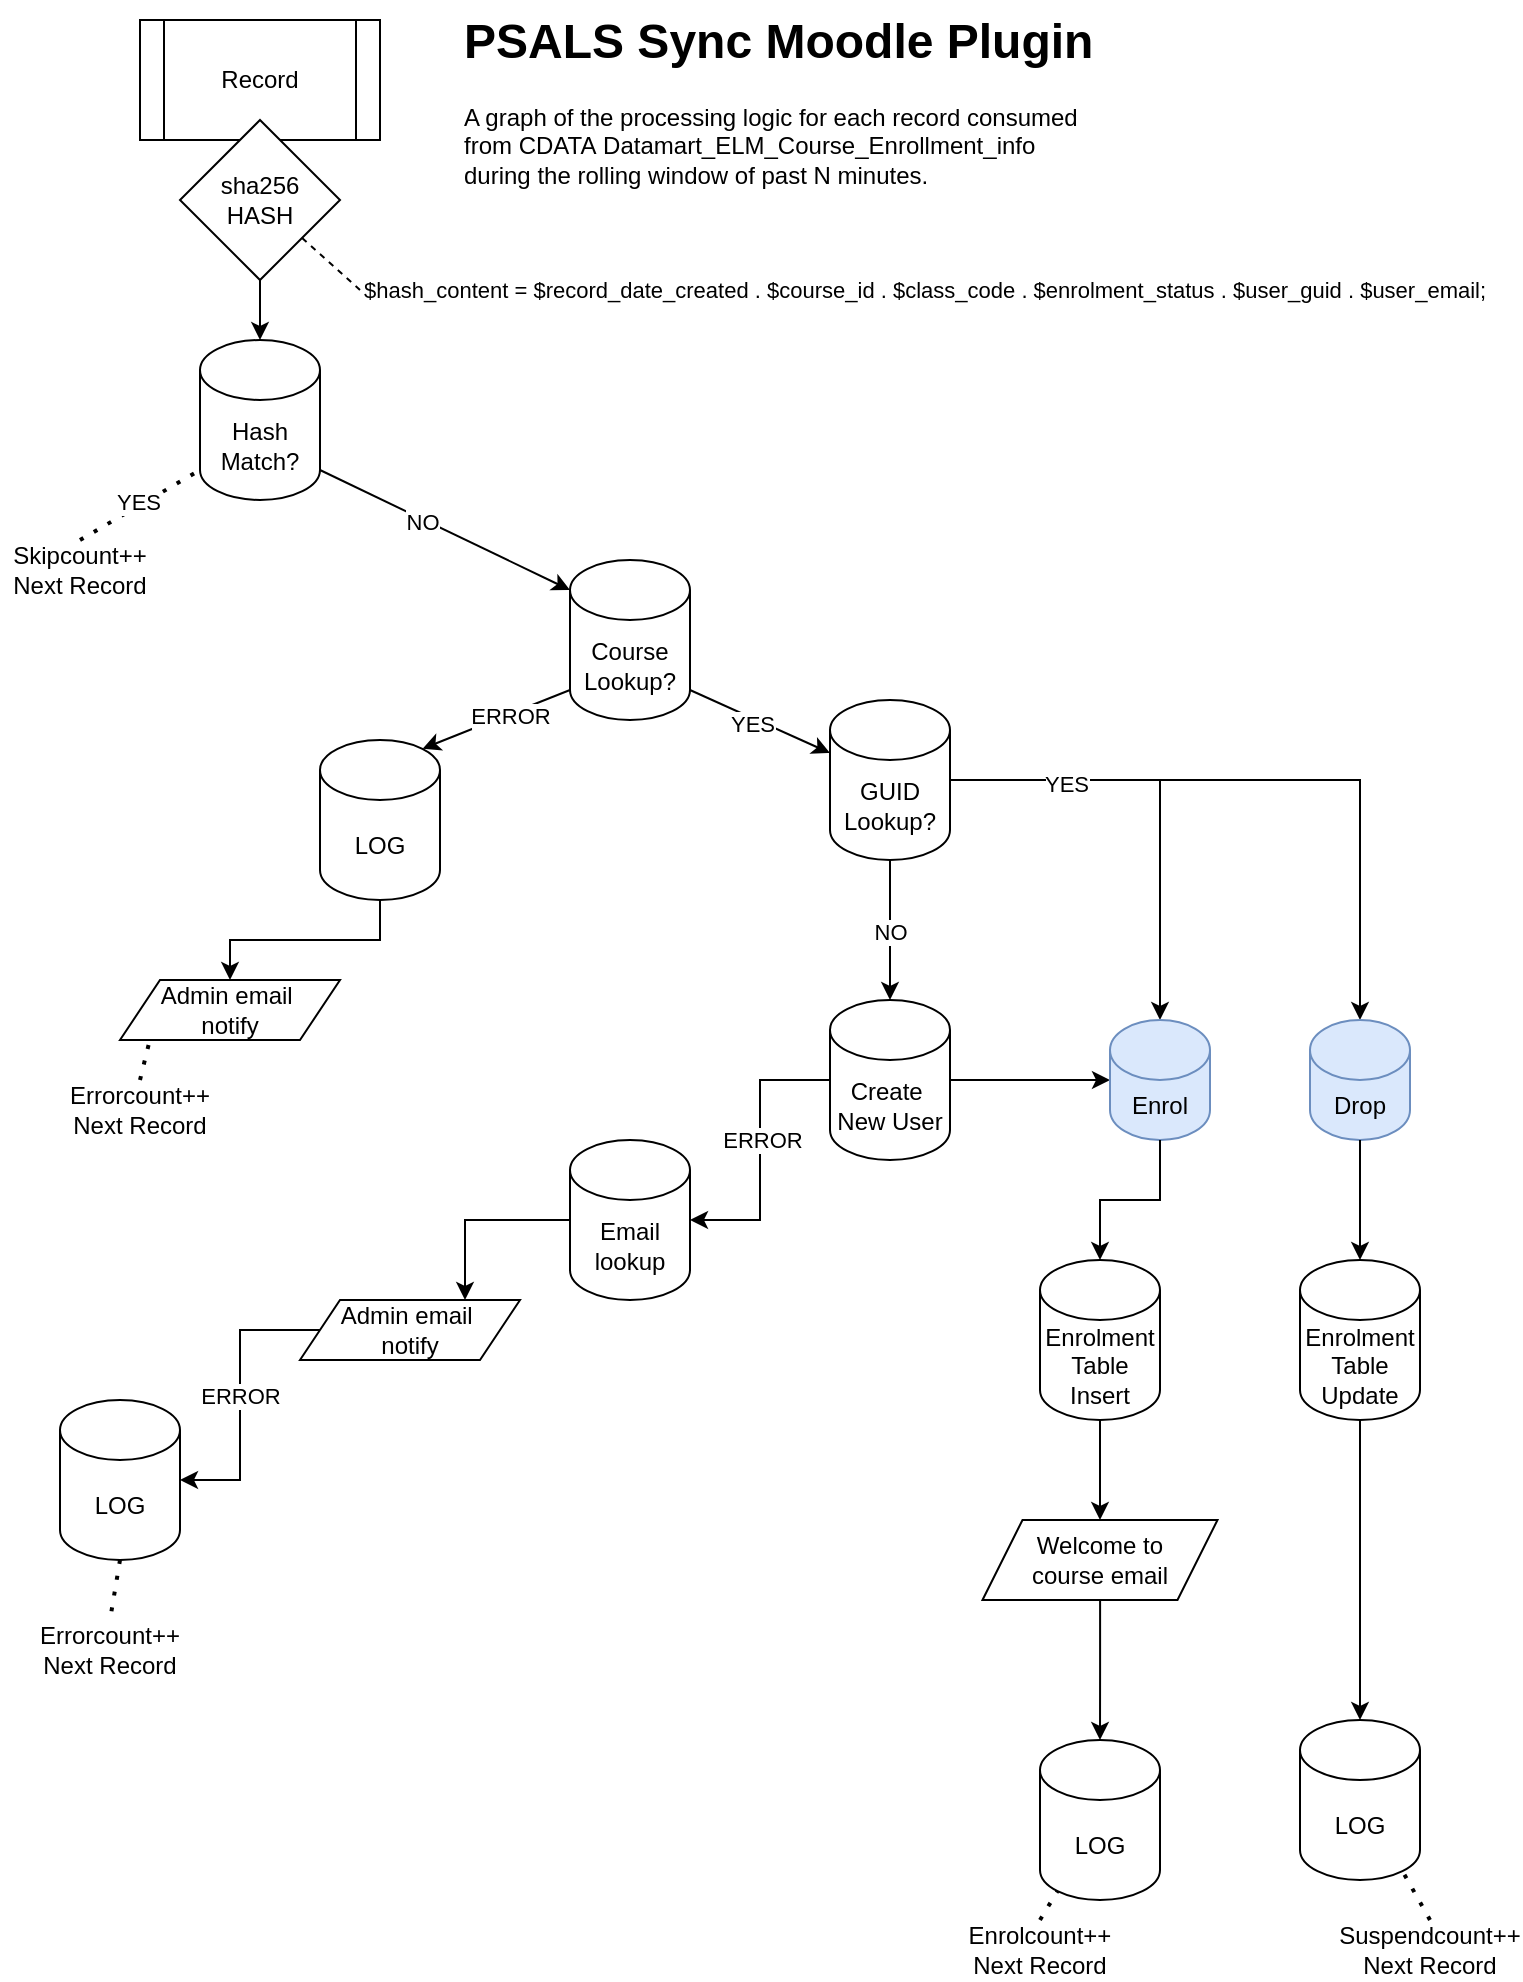 <mxfile version="24.7.7">
  <diagram name="Page-1" id="SmQBZjzATK0DEa8BMedN">
    <mxGraphModel dx="1434" dy="779" grid="1" gridSize="10" guides="1" tooltips="1" connect="1" arrows="1" fold="1" page="1" pageScale="1" pageWidth="850" pageHeight="1100" math="0" shadow="0">
      <root>
        <mxCell id="0" />
        <mxCell id="1" parent="0" />
        <mxCell id="ry7bc5dP2eHQDdhs6nhz-34" style="edgeStyle=orthogonalEdgeStyle;rounded=0;orthogonalLoop=1;jettySize=auto;html=1;entryX=0.5;entryY=0;entryDx=0;entryDy=0;" edge="1" parent="1" source="29tg66_QDVW0z6rTsPYW-1" target="ry7bc5dP2eHQDdhs6nhz-11">
          <mxGeometry relative="1" as="geometry" />
        </mxCell>
        <mxCell id="29tg66_QDVW0z6rTsPYW-1" value="LOG" style="shape=cylinder3;whiteSpace=wrap;html=1;boundedLbl=1;backgroundOutline=1;size=15;" parent="1" vertex="1">
          <mxGeometry x="190" y="380" width="60" height="80" as="geometry" />
        </mxCell>
        <mxCell id="29tg66_QDVW0z6rTsPYW-7" value="Course&lt;div&gt;Lookup?&lt;/div&gt;" style="shape=cylinder3;whiteSpace=wrap;html=1;boundedLbl=1;backgroundOutline=1;size=15;" parent="1" vertex="1">
          <mxGeometry x="315" y="290" width="60" height="80" as="geometry" />
        </mxCell>
        <mxCell id="29tg66_QDVW0z6rTsPYW-8" value="Hash Match?" style="shape=cylinder3;whiteSpace=wrap;html=1;boundedLbl=1;backgroundOutline=1;size=15;" parent="1" vertex="1">
          <mxGeometry x="130" y="180" width="60" height="80" as="geometry" />
        </mxCell>
        <mxCell id="29tg66_QDVW0z6rTsPYW-10" value="Record" style="shape=process;whiteSpace=wrap;html=1;backgroundOutline=1;" parent="1" vertex="1">
          <mxGeometry x="100" y="20" width="120" height="60" as="geometry" />
        </mxCell>
        <mxCell id="29tg66_QDVW0z6rTsPYW-9" value="&lt;div&gt;sha256&lt;/div&gt;HASH" style="rhombus;whiteSpace=wrap;html=1;" parent="1" vertex="1">
          <mxGeometry x="120" y="70" width="80" height="80" as="geometry" />
        </mxCell>
        <mxCell id="29tg66_QDVW0z6rTsPYW-11" value="" style="endArrow=classic;html=1;rounded=0;exitX=0.5;exitY=1;exitDx=0;exitDy=0;entryX=0.5;entryY=0;entryDx=0;entryDy=0;entryPerimeter=0;" parent="1" source="29tg66_QDVW0z6rTsPYW-9" target="29tg66_QDVW0z6rTsPYW-8" edge="1">
          <mxGeometry width="50" height="50" relative="1" as="geometry">
            <mxPoint x="195" y="450" as="sourcePoint" />
            <mxPoint x="225" y="290" as="targetPoint" />
          </mxGeometry>
        </mxCell>
        <mxCell id="29tg66_QDVW0z6rTsPYW-12" value="" style="endArrow=none;dashed=1;html=1;dashPattern=1 3;strokeWidth=2;rounded=0;entryX=0;entryY=1;entryDx=0;entryDy=-15;entryPerimeter=0;exitX=0.5;exitY=0;exitDx=0;exitDy=0;" parent="1" source="29tg66_QDVW0z6rTsPYW-15" target="29tg66_QDVW0z6rTsPYW-8" edge="1">
          <mxGeometry width="50" height="50" relative="1" as="geometry">
            <mxPoint x="70" y="290" as="sourcePoint" />
            <mxPoint x="245" y="400" as="targetPoint" />
          </mxGeometry>
        </mxCell>
        <mxCell id="29tg66_QDVW0z6rTsPYW-16" value="YES" style="edgeLabel;html=1;align=center;verticalAlign=middle;resizable=0;points=[];" parent="29tg66_QDVW0z6rTsPYW-12" vertex="1" connectable="0">
          <mxGeometry x="0.003" y="2" relative="1" as="geometry">
            <mxPoint as="offset" />
          </mxGeometry>
        </mxCell>
        <mxCell id="29tg66_QDVW0z6rTsPYW-13" value="" style="endArrow=classic;html=1;rounded=0;exitX=1;exitY=1;exitDx=0;exitDy=-15;exitPerimeter=0;entryX=0;entryY=0;entryDx=0;entryDy=15;entryPerimeter=0;" parent="1" source="29tg66_QDVW0z6rTsPYW-8" target="29tg66_QDVW0z6rTsPYW-7" edge="1">
          <mxGeometry width="50" height="50" relative="1" as="geometry">
            <mxPoint x="195" y="450" as="sourcePoint" />
            <mxPoint x="325" y="400" as="targetPoint" />
          </mxGeometry>
        </mxCell>
        <mxCell id="29tg66_QDVW0z6rTsPYW-17" value="NO" style="edgeLabel;html=1;align=center;verticalAlign=middle;resizable=0;points=[];" parent="29tg66_QDVW0z6rTsPYW-13" vertex="1" connectable="0">
          <mxGeometry x="-0.167" y="-2" relative="1" as="geometry">
            <mxPoint y="-1" as="offset" />
          </mxGeometry>
        </mxCell>
        <mxCell id="29tg66_QDVW0z6rTsPYW-15" value="Skipcount++&lt;div&gt;Next Record&lt;/div&gt;" style="text;html=1;align=center;verticalAlign=middle;whiteSpace=wrap;rounded=0;" parent="1" vertex="1">
          <mxGeometry x="30" y="280" width="80" height="30" as="geometry" />
        </mxCell>
        <mxCell id="29tg66_QDVW0z6rTsPYW-18" style="edgeStyle=orthogonalEdgeStyle;rounded=0;orthogonalLoop=1;jettySize=auto;html=1;exitX=0.5;exitY=1;exitDx=0;exitDy=0;" parent="1" source="29tg66_QDVW0z6rTsPYW-15" target="29tg66_QDVW0z6rTsPYW-15" edge="1">
          <mxGeometry relative="1" as="geometry" />
        </mxCell>
        <mxCell id="29tg66_QDVW0z6rTsPYW-19" value="" style="endArrow=classic;html=1;rounded=0;exitX=0;exitY=1;exitDx=0;exitDy=-15;exitPerimeter=0;entryX=0.855;entryY=0;entryDx=0;entryDy=4.35;entryPerimeter=0;" parent="1" source="29tg66_QDVW0z6rTsPYW-7" target="29tg66_QDVW0z6rTsPYW-1" edge="1">
          <mxGeometry width="50" height="50" relative="1" as="geometry">
            <mxPoint x="195" y="450" as="sourcePoint" />
            <mxPoint x="245" y="400" as="targetPoint" />
          </mxGeometry>
        </mxCell>
        <mxCell id="29tg66_QDVW0z6rTsPYW-20" value="ERROR" style="edgeLabel;html=1;align=center;verticalAlign=middle;resizable=0;points=[];" parent="29tg66_QDVW0z6rTsPYW-19" vertex="1" connectable="0">
          <mxGeometry x="-0.17" y="2" relative="1" as="geometry">
            <mxPoint y="-1" as="offset" />
          </mxGeometry>
        </mxCell>
        <mxCell id="29tg66_QDVW0z6rTsPYW-21" value="" style="endArrow=classic;html=1;rounded=0;exitX=1;exitY=1;exitDx=0;exitDy=-15;exitPerimeter=0;" parent="1" source="29tg66_QDVW0z6rTsPYW-7" target="29tg66_QDVW0z6rTsPYW-22" edge="1">
          <mxGeometry width="50" height="50" relative="1" as="geometry">
            <mxPoint x="440" y="470" as="sourcePoint" />
            <mxPoint x="430" y="520" as="targetPoint" />
          </mxGeometry>
        </mxCell>
        <mxCell id="29tg66_QDVW0z6rTsPYW-23" value="YES" style="edgeLabel;html=1;align=center;verticalAlign=middle;resizable=0;points=[];" parent="29tg66_QDVW0z6rTsPYW-21" vertex="1" connectable="0">
          <mxGeometry x="-0.083" y="-3" relative="1" as="geometry">
            <mxPoint as="offset" />
          </mxGeometry>
        </mxCell>
        <mxCell id="29tg66_QDVW0z6rTsPYW-35" style="edgeStyle=orthogonalEdgeStyle;rounded=0;orthogonalLoop=1;jettySize=auto;html=1;entryX=0.5;entryY=0;entryDx=0;entryDy=0;entryPerimeter=0;" parent="1" source="29tg66_QDVW0z6rTsPYW-22" target="ry7bc5dP2eHQDdhs6nhz-16" edge="1">
          <mxGeometry relative="1" as="geometry">
            <mxPoint x="610" y="510" as="targetPoint" />
          </mxGeometry>
        </mxCell>
        <mxCell id="29tg66_QDVW0z6rTsPYW-47" style="edgeStyle=orthogonalEdgeStyle;rounded=0;orthogonalLoop=1;jettySize=auto;html=1;entryX=0.5;entryY=0;entryDx=0;entryDy=0;entryPerimeter=0;" parent="1" source="29tg66_QDVW0z6rTsPYW-22" target="ry7bc5dP2eHQDdhs6nhz-18" edge="1">
          <mxGeometry relative="1" as="geometry">
            <mxPoint x="710" y="510" as="targetPoint" />
          </mxGeometry>
        </mxCell>
        <mxCell id="29tg66_QDVW0z6rTsPYW-50" value="YES" style="edgeLabel;html=1;align=center;verticalAlign=middle;resizable=0;points=[];" parent="29tg66_QDVW0z6rTsPYW-47" vertex="1" connectable="0">
          <mxGeometry x="-0.644" y="-2" relative="1" as="geometry">
            <mxPoint as="offset" />
          </mxGeometry>
        </mxCell>
        <mxCell id="29tg66_QDVW0z6rTsPYW-22" value="GUID&lt;div&gt;Lookup?&lt;/div&gt;" style="shape=cylinder3;whiteSpace=wrap;html=1;boundedLbl=1;backgroundOutline=1;size=15;" parent="1" vertex="1">
          <mxGeometry x="445" y="360" width="60" height="80" as="geometry" />
        </mxCell>
        <mxCell id="29tg66_QDVW0z6rTsPYW-29" value="&lt;div&gt;Errorcount++&lt;/div&gt;Next Record" style="text;html=1;align=center;verticalAlign=middle;whiteSpace=wrap;rounded=0;" parent="1" vertex="1">
          <mxGeometry x="55" y="550" width="90" height="30" as="geometry" />
        </mxCell>
        <mxCell id="29tg66_QDVW0z6rTsPYW-48" style="edgeStyle=orthogonalEdgeStyle;rounded=0;orthogonalLoop=1;jettySize=auto;html=1;entryX=0;entryY=0.5;entryDx=0;entryDy=0;entryPerimeter=0;" parent="1" source="29tg66_QDVW0z6rTsPYW-38" target="ry7bc5dP2eHQDdhs6nhz-16" edge="1">
          <mxGeometry relative="1" as="geometry">
            <mxPoint x="570" y="550" as="targetPoint" />
          </mxGeometry>
        </mxCell>
        <mxCell id="29tg66_QDVW0z6rTsPYW-38" value="Create&amp;nbsp;&lt;div&gt;New User&lt;/div&gt;" style="shape=cylinder3;whiteSpace=wrap;html=1;boundedLbl=1;backgroundOutline=1;size=15;" parent="1" vertex="1">
          <mxGeometry x="445" y="510" width="60" height="80" as="geometry" />
        </mxCell>
        <mxCell id="29tg66_QDVW0z6rTsPYW-39" style="edgeStyle=orthogonalEdgeStyle;rounded=0;orthogonalLoop=1;jettySize=auto;html=1;entryX=0.5;entryY=0;entryDx=0;entryDy=0;entryPerimeter=0;" parent="1" source="29tg66_QDVW0z6rTsPYW-22" target="29tg66_QDVW0z6rTsPYW-38" edge="1">
          <mxGeometry relative="1" as="geometry" />
        </mxCell>
        <mxCell id="29tg66_QDVW0z6rTsPYW-40" value="NO" style="edgeLabel;html=1;align=center;verticalAlign=middle;resizable=0;points=[];" parent="29tg66_QDVW0z6rTsPYW-39" vertex="1" connectable="0">
          <mxGeometry x="0.27" y="1" relative="1" as="geometry">
            <mxPoint x="-1" y="-9" as="offset" />
          </mxGeometry>
        </mxCell>
        <mxCell id="29tg66_QDVW0z6rTsPYW-41" value="LOG" style="shape=cylinder3;whiteSpace=wrap;html=1;boundedLbl=1;backgroundOutline=1;size=15;" parent="1" vertex="1">
          <mxGeometry x="60" y="710" width="60" height="80" as="geometry" />
        </mxCell>
        <mxCell id="29tg66_QDVW0z6rTsPYW-42" value="&lt;div&gt;Errorcount++&lt;/div&gt;Next Record" style="text;html=1;align=center;verticalAlign=middle;whiteSpace=wrap;rounded=0;" parent="1" vertex="1">
          <mxGeometry x="40" y="820" width="90" height="30" as="geometry" />
        </mxCell>
        <mxCell id="29tg66_QDVW0z6rTsPYW-43" value="ERROR" style="edgeStyle=orthogonalEdgeStyle;rounded=0;orthogonalLoop=1;jettySize=auto;html=1;entryX=1;entryY=0.5;entryDx=0;entryDy=0;entryPerimeter=0;" parent="1" source="ry7bc5dP2eHQDdhs6nhz-13" target="29tg66_QDVW0z6rTsPYW-41" edge="1">
          <mxGeometry x="0.009" relative="1" as="geometry">
            <mxPoint as="offset" />
          </mxGeometry>
        </mxCell>
        <mxCell id="29tg66_QDVW0z6rTsPYW-52" value="LOG" style="shape=cylinder3;whiteSpace=wrap;html=1;boundedLbl=1;backgroundOutline=1;size=15;" parent="1" vertex="1">
          <mxGeometry x="680" y="870" width="60" height="80" as="geometry" />
        </mxCell>
        <mxCell id="29tg66_QDVW0z6rTsPYW-53" value="&lt;div&gt;Suspendcount++&lt;/div&gt;Next Record" style="text;html=1;align=center;verticalAlign=middle;whiteSpace=wrap;rounded=0;" parent="1" vertex="1">
          <mxGeometry x="700" y="970" width="90" height="30" as="geometry" />
        </mxCell>
        <mxCell id="29tg66_QDVW0z6rTsPYW-54" value="" style="endArrow=none;dashed=1;html=1;dashPattern=1 3;strokeWidth=2;rounded=0;entryX=0.855;entryY=1;entryDx=0;entryDy=-4.35;entryPerimeter=0;exitX=0.5;exitY=0;exitDx=0;exitDy=0;" parent="1" source="29tg66_QDVW0z6rTsPYW-53" target="29tg66_QDVW0z6rTsPYW-52" edge="1">
          <mxGeometry width="50" height="50" relative="1" as="geometry">
            <mxPoint x="715" y="795" as="sourcePoint" />
            <mxPoint x="765" y="745" as="targetPoint" />
          </mxGeometry>
        </mxCell>
        <mxCell id="29tg66_QDVW0z6rTsPYW-55" value="LOG" style="shape=cylinder3;whiteSpace=wrap;html=1;boundedLbl=1;backgroundOutline=1;size=15;" parent="1" vertex="1">
          <mxGeometry x="550" y="880" width="60" height="80" as="geometry" />
        </mxCell>
        <mxCell id="29tg66_QDVW0z6rTsPYW-56" value="&lt;div&gt;Enrolcount++&lt;/div&gt;Next Record" style="text;html=1;align=center;verticalAlign=middle;whiteSpace=wrap;rounded=0;" parent="1" vertex="1">
          <mxGeometry x="505" y="970" width="90" height="30" as="geometry" />
        </mxCell>
        <mxCell id="29tg66_QDVW0z6rTsPYW-57" value="" style="endArrow=none;dashed=1;html=1;dashPattern=1 3;strokeWidth=2;rounded=0;entryX=0.145;entryY=1;entryDx=0;entryDy=-4.35;entryPerimeter=0;exitX=0.5;exitY=0;exitDx=0;exitDy=0;" parent="1" source="29tg66_QDVW0z6rTsPYW-56" target="29tg66_QDVW0z6rTsPYW-55" edge="1">
          <mxGeometry width="50" height="50" relative="1" as="geometry">
            <mxPoint x="375" y="1060" as="sourcePoint" />
            <mxPoint x="425" y="1010" as="targetPoint" />
          </mxGeometry>
        </mxCell>
        <mxCell id="ry7bc5dP2eHQDdhs6nhz-7" value="Welcome to&lt;div&gt;course email&lt;/div&gt;" style="shape=parallelogram;perimeter=parallelogramPerimeter;whiteSpace=wrap;html=1;fixedSize=1;" vertex="1" parent="1">
          <mxGeometry x="521.25" y="770" width="117.5" height="40" as="geometry" />
        </mxCell>
        <mxCell id="ry7bc5dP2eHQDdhs6nhz-10" style="edgeStyle=orthogonalEdgeStyle;rounded=0;orthogonalLoop=1;jettySize=auto;html=1;entryX=0.5;entryY=0;entryDx=0;entryDy=0;entryPerimeter=0;exitX=0.5;exitY=1;exitDx=0;exitDy=0;exitPerimeter=0;" edge="1" parent="1" source="ry7bc5dP2eHQDdhs6nhz-32" target="29tg66_QDVW0z6rTsPYW-52">
          <mxGeometry relative="1" as="geometry">
            <mxPoint x="710" y="570" as="sourcePoint" />
          </mxGeometry>
        </mxCell>
        <mxCell id="ry7bc5dP2eHQDdhs6nhz-12" value="" style="endArrow=none;dashed=1;html=1;dashPattern=1 3;strokeWidth=2;rounded=0;exitX=0.5;exitY=0;exitDx=0;exitDy=0;entryX=0.145;entryY=1;entryDx=0;entryDy=-4.35;entryPerimeter=0;" edge="1" parent="1" source="29tg66_QDVW0z6rTsPYW-29" target="ry7bc5dP2eHQDdhs6nhz-11">
          <mxGeometry width="50" height="50" relative="1" as="geometry">
            <mxPoint x="130" y="540" as="sourcePoint" />
            <mxPoint x="234" y="456" as="targetPoint" />
          </mxGeometry>
        </mxCell>
        <mxCell id="ry7bc5dP2eHQDdhs6nhz-11" value="Admin email&amp;nbsp;&lt;div&gt;notify&lt;/div&gt;" style="shape=parallelogram;perimeter=parallelogramPerimeter;whiteSpace=wrap;html=1;fixedSize=1;" vertex="1" parent="1">
          <mxGeometry x="90" y="500" width="110" height="30" as="geometry" />
        </mxCell>
        <mxCell id="ry7bc5dP2eHQDdhs6nhz-16" value="Enrol" style="shape=cylinder3;whiteSpace=wrap;html=1;boundedLbl=1;backgroundOutline=1;size=15;fillColor=#dae8fc;strokeColor=#6c8ebf;" vertex="1" parent="1">
          <mxGeometry x="585" y="520" width="50" height="60" as="geometry" />
        </mxCell>
        <mxCell id="ry7bc5dP2eHQDdhs6nhz-18" value="Drop" style="shape=cylinder3;whiteSpace=wrap;html=1;boundedLbl=1;backgroundOutline=1;size=15;fillColor=#dae8fc;strokeColor=#6c8ebf;" vertex="1" parent="1">
          <mxGeometry x="685" y="520" width="50" height="60" as="geometry" />
        </mxCell>
        <mxCell id="ry7bc5dP2eHQDdhs6nhz-20" value="" style="edgeStyle=orthogonalEdgeStyle;rounded=0;orthogonalLoop=1;jettySize=auto;html=1;entryX=1;entryY=0.5;entryDx=0;entryDy=0;entryPerimeter=0;" edge="1" parent="1" source="29tg66_QDVW0z6rTsPYW-38" target="ry7bc5dP2eHQDdhs6nhz-19">
          <mxGeometry relative="1" as="geometry">
            <mxPoint x="445" y="550" as="sourcePoint" />
            <mxPoint x="240" y="660" as="targetPoint" />
          </mxGeometry>
        </mxCell>
        <mxCell id="ry7bc5dP2eHQDdhs6nhz-30" value="ERROR" style="edgeLabel;html=1;align=center;verticalAlign=middle;resizable=0;points=[];" vertex="1" connectable="0" parent="ry7bc5dP2eHQDdhs6nhz-20">
          <mxGeometry x="-0.08" y="1" relative="1" as="geometry">
            <mxPoint as="offset" />
          </mxGeometry>
        </mxCell>
        <mxCell id="ry7bc5dP2eHQDdhs6nhz-19" value="Email lookup" style="shape=cylinder3;whiteSpace=wrap;html=1;boundedLbl=1;backgroundOutline=1;size=15;" vertex="1" parent="1">
          <mxGeometry x="315" y="580" width="60" height="80" as="geometry" />
        </mxCell>
        <mxCell id="ry7bc5dP2eHQDdhs6nhz-21" value="&lt;h1 style=&quot;margin-top: 0px;&quot;&gt;PSALS Sync Moodle Plugin&lt;/h1&gt;&lt;p&gt;A graph of the processing logic for each record consumed from CDATA&amp;nbsp;Datamart_ELM_Course_Enrollment_info during the rolling window of past N minutes.&lt;/p&gt;" style="text;html=1;whiteSpace=wrap;overflow=hidden;rounded=0;" vertex="1" parent="1">
          <mxGeometry x="260" y="10" width="320" height="140" as="geometry" />
        </mxCell>
        <mxCell id="ry7bc5dP2eHQDdhs6nhz-27" value="" style="edgeStyle=orthogonalEdgeStyle;rounded=0;orthogonalLoop=1;jettySize=auto;html=1;entryX=0.5;entryY=0;entryDx=0;entryDy=0;exitX=0.5;exitY=1;exitDx=0;exitDy=0;exitPerimeter=0;" edge="1" parent="1" source="ry7bc5dP2eHQDdhs6nhz-16" target="ry7bc5dP2eHQDdhs6nhz-25">
          <mxGeometry relative="1" as="geometry">
            <mxPoint x="610" y="580" as="sourcePoint" />
            <mxPoint x="553" y="795" as="targetPoint" />
          </mxGeometry>
        </mxCell>
        <mxCell id="ry7bc5dP2eHQDdhs6nhz-28" style="edgeStyle=orthogonalEdgeStyle;rounded=0;orthogonalLoop=1;jettySize=auto;html=1;entryX=0.5;entryY=0;entryDx=0;entryDy=0;" edge="1" parent="1" source="ry7bc5dP2eHQDdhs6nhz-25" target="ry7bc5dP2eHQDdhs6nhz-7">
          <mxGeometry relative="1" as="geometry" />
        </mxCell>
        <mxCell id="ry7bc5dP2eHQDdhs6nhz-25" value="Enrolment Table Insert" style="shape=cylinder3;whiteSpace=wrap;html=1;boundedLbl=1;backgroundOutline=1;size=15;" vertex="1" parent="1">
          <mxGeometry x="550" y="640" width="60" height="80" as="geometry" />
        </mxCell>
        <mxCell id="ry7bc5dP2eHQDdhs6nhz-29" style="edgeStyle=orthogonalEdgeStyle;rounded=0;orthogonalLoop=1;jettySize=auto;html=1;entryX=0.5;entryY=0;entryDx=0;entryDy=0;entryPerimeter=0;" edge="1" parent="1" source="ry7bc5dP2eHQDdhs6nhz-7" target="29tg66_QDVW0z6rTsPYW-55">
          <mxGeometry relative="1" as="geometry" />
        </mxCell>
        <mxCell id="ry7bc5dP2eHQDdhs6nhz-33" value="" style="edgeStyle=orthogonalEdgeStyle;rounded=0;orthogonalLoop=1;jettySize=auto;html=1;entryX=0.5;entryY=0;entryDx=0;entryDy=0;entryPerimeter=0;exitX=0.5;exitY=1;exitDx=0;exitDy=0;exitPerimeter=0;" edge="1" parent="1" source="ry7bc5dP2eHQDdhs6nhz-18" target="ry7bc5dP2eHQDdhs6nhz-32">
          <mxGeometry relative="1" as="geometry">
            <mxPoint x="710" y="580" as="sourcePoint" />
            <mxPoint x="710" y="870" as="targetPoint" />
          </mxGeometry>
        </mxCell>
        <mxCell id="ry7bc5dP2eHQDdhs6nhz-32" value="Enrolment Table Update" style="shape=cylinder3;whiteSpace=wrap;html=1;boundedLbl=1;backgroundOutline=1;size=15;" vertex="1" parent="1">
          <mxGeometry x="680" y="640" width="60" height="80" as="geometry" />
        </mxCell>
        <mxCell id="ry7bc5dP2eHQDdhs6nhz-36" value="" style="edgeStyle=orthogonalEdgeStyle;rounded=0;orthogonalLoop=1;jettySize=auto;html=1;entryX=0.75;entryY=0;entryDx=0;entryDy=0;" edge="1" parent="1" source="ry7bc5dP2eHQDdhs6nhz-19" target="ry7bc5dP2eHQDdhs6nhz-13">
          <mxGeometry x="0.009" relative="1" as="geometry">
            <mxPoint x="315" y="620" as="sourcePoint" />
            <mxPoint x="100" y="710" as="targetPoint" />
            <mxPoint as="offset" />
          </mxGeometry>
        </mxCell>
        <mxCell id="ry7bc5dP2eHQDdhs6nhz-13" value="Admin email&amp;nbsp;&lt;div&gt;notify&lt;/div&gt;" style="shape=parallelogram;perimeter=parallelogramPerimeter;whiteSpace=wrap;html=1;fixedSize=1;" vertex="1" parent="1">
          <mxGeometry x="180" y="660" width="110" height="30" as="geometry" />
        </mxCell>
        <mxCell id="ry7bc5dP2eHQDdhs6nhz-37" value="" style="endArrow=none;dashed=1;html=1;dashPattern=1 3;strokeWidth=2;rounded=0;exitX=0.5;exitY=1;exitDx=0;exitDy=0;exitPerimeter=0;entryX=0.5;entryY=0;entryDx=0;entryDy=0;" edge="1" parent="1" source="29tg66_QDVW0z6rTsPYW-41" target="29tg66_QDVW0z6rTsPYW-42">
          <mxGeometry width="50" height="50" relative="1" as="geometry">
            <mxPoint x="580" y="750" as="sourcePoint" />
            <mxPoint x="630" y="700" as="targetPoint" />
          </mxGeometry>
        </mxCell>
        <mxCell id="ry7bc5dP2eHQDdhs6nhz-38" value="&lt;font style=&quot;font-size: 11px;&quot;&gt;$hash_content = $record_date_created . $course_id . $class_code . $enrolment_status . $user_guid . $user_email;&lt;/font&gt;" style="text;html=1;align=left;verticalAlign=middle;whiteSpace=wrap;rounded=0;" vertex="1" parent="1">
          <mxGeometry x="210" y="120" width="570" height="70" as="geometry" />
        </mxCell>
        <mxCell id="ry7bc5dP2eHQDdhs6nhz-43" value="" style="endArrow=none;dashed=1;html=1;rounded=0;entryX=0;entryY=0.5;entryDx=0;entryDy=0;" edge="1" parent="1" source="29tg66_QDVW0z6rTsPYW-9" target="ry7bc5dP2eHQDdhs6nhz-38">
          <mxGeometry width="50" height="50" relative="1" as="geometry">
            <mxPoint x="200" y="200" as="sourcePoint" />
            <mxPoint x="270.711" y="150" as="targetPoint" />
          </mxGeometry>
        </mxCell>
      </root>
    </mxGraphModel>
  </diagram>
</mxfile>
